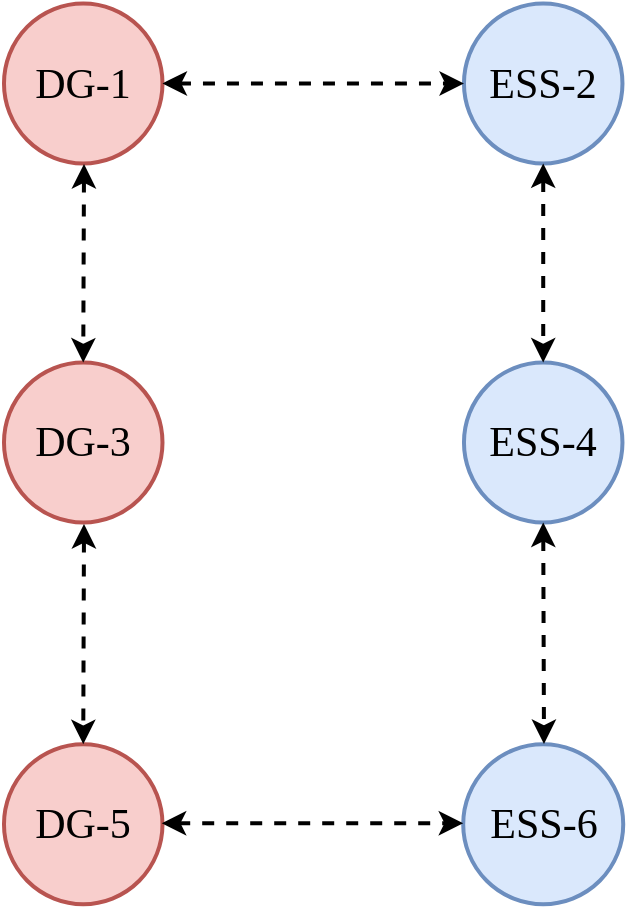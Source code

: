 <mxfile version="14.6.3" type="github">
  <diagram id="C5RBs43oDa-KdzZeNtuy" name="Page-1">
    <mxGraphModel dx="1408" dy="747" grid="1" gridSize="10" guides="1" tooltips="1" connect="1" arrows="1" fold="1" page="0" pageScale="1" pageWidth="827" pageHeight="1169" math="0" shadow="0">
      <root>
        <mxCell id="WIyWlLk6GJQsqaUBKTNV-0" />
        <mxCell id="WIyWlLk6GJQsqaUBKTNV-1" parent="WIyWlLk6GJQsqaUBKTNV-0" />
        <mxCell id="v1CpLveAT3JwUYf-RZQQ-5" value="&lt;span style=&quot;font-family: &amp;#34;times new roman&amp;#34; ; font-size: 21px&quot;&gt;DG-1&lt;/span&gt;" style="ellipse;whiteSpace=wrap;html=1;rounded=1;strokeColor=#b85450;strokeWidth=2;fillColor=#f8cecc;direction=north;" vertex="1" parent="WIyWlLk6GJQsqaUBKTNV-1">
          <mxGeometry x="139.995" y="99.705" width="79.25" height="80" as="geometry" />
        </mxCell>
        <mxCell id="v1CpLveAT3JwUYf-RZQQ-15" value="&lt;span style=&quot;font-family: &amp;#34;times new roman&amp;#34; ; font-size: 21px&quot;&gt;ESS-2&lt;br&gt;&lt;/span&gt;" style="ellipse;whiteSpace=wrap;html=1;rounded=1;strokeColor=#6c8ebf;strokeWidth=2;fillColor=#dae8fc;direction=north;" vertex="1" parent="WIyWlLk6GJQsqaUBKTNV-1">
          <mxGeometry x="369.985" y="99.705" width="79.25" height="80" as="geometry" />
        </mxCell>
        <mxCell id="v1CpLveAT3JwUYf-RZQQ-24" value="&lt;span style=&quot;font-family: &amp;#34;times new roman&amp;#34; ; font-size: 21px&quot;&gt;DG-3&lt;/span&gt;" style="ellipse;whiteSpace=wrap;html=1;rounded=1;strokeColor=#b85450;strokeWidth=2;fillColor=#f8cecc;direction=north;" vertex="1" parent="WIyWlLk6GJQsqaUBKTNV-1">
          <mxGeometry x="139.995" y="279.275" width="79.25" height="80" as="geometry" />
        </mxCell>
        <mxCell id="v1CpLveAT3JwUYf-RZQQ-29" value="&lt;span style=&quot;font-family: &amp;#34;times new roman&amp;#34; ; font-size: 21px&quot;&gt;ESS-4&lt;br&gt;&lt;/span&gt;" style="ellipse;whiteSpace=wrap;html=1;rounded=1;strokeColor=#6c8ebf;strokeWidth=2;fillColor=#dae8fc;direction=north;" vertex="1" parent="WIyWlLk6GJQsqaUBKTNV-1">
          <mxGeometry x="369.985" y="279.275" width="79.25" height="80" as="geometry" />
        </mxCell>
        <mxCell id="v1CpLveAT3JwUYf-RZQQ-39" value="&lt;span style=&quot;font-family: &amp;#34;times new roman&amp;#34; ; font-size: 21px&quot;&gt;ESS-6&lt;br&gt;&lt;/span&gt;" style="ellipse;whiteSpace=wrap;html=1;rounded=1;strokeColor=#6c8ebf;strokeWidth=2;fillColor=#dae8fc;direction=north;" vertex="1" parent="WIyWlLk6GJQsqaUBKTNV-1">
          <mxGeometry x="369.605" y="470.09" width="80.01" height="80" as="geometry" />
        </mxCell>
        <mxCell id="v1CpLveAT3JwUYf-RZQQ-48" value="&lt;span style=&quot;font-family: &amp;#34;times new roman&amp;#34; ; font-size: 21px&quot;&gt;DG-5&lt;/span&gt;" style="ellipse;whiteSpace=wrap;html=1;rounded=1;strokeColor=#b85450;strokeWidth=2;fillColor=#f8cecc;direction=north;" vertex="1" parent="WIyWlLk6GJQsqaUBKTNV-1">
          <mxGeometry x="139.995" y="470.09" width="79.25" height="80" as="geometry" />
        </mxCell>
        <mxCell id="v1CpLveAT3JwUYf-RZQQ-61" value="" style="endArrow=classic;startArrow=classic;html=1;dashed=1;exitX=0.5;exitY=1;exitDx=0;exitDy=0;entryX=0.5;entryY=0;entryDx=0;entryDy=0;strokeWidth=2;" edge="1" parent="WIyWlLk6GJQsqaUBKTNV-1" source="v1CpLveAT3JwUYf-RZQQ-5" target="v1CpLveAT3JwUYf-RZQQ-15">
          <mxGeometry width="50" height="50" relative="1" as="geometry">
            <mxPoint x="260" y="160" as="sourcePoint" />
            <mxPoint x="310" y="110" as="targetPoint" />
          </mxGeometry>
        </mxCell>
        <mxCell id="v1CpLveAT3JwUYf-RZQQ-62" value="" style="endArrow=classic;startArrow=classic;html=1;dashed=1;entryX=1;entryY=0.5;entryDx=0;entryDy=0;strokeWidth=2;" edge="1" parent="WIyWlLk6GJQsqaUBKTNV-1" source="v1CpLveAT3JwUYf-RZQQ-15" target="v1CpLveAT3JwUYf-RZQQ-29">
          <mxGeometry width="50" height="50" relative="1" as="geometry">
            <mxPoint x="309.995" y="220.005" as="sourcePoint" />
            <mxPoint x="460.735" y="220.005" as="targetPoint" />
          </mxGeometry>
        </mxCell>
        <mxCell id="v1CpLveAT3JwUYf-RZQQ-63" value="" style="endArrow=classic;startArrow=classic;html=1;dashed=1;exitX=0;exitY=0.5;exitDx=0;exitDy=0;strokeWidth=2;" edge="1" parent="WIyWlLk6GJQsqaUBKTNV-1" source="v1CpLveAT3JwUYf-RZQQ-29">
          <mxGeometry width="50" height="50" relative="1" as="geometry">
            <mxPoint x="319.995" y="410.005" as="sourcePoint" />
            <mxPoint x="410" y="470" as="targetPoint" />
          </mxGeometry>
        </mxCell>
        <mxCell id="v1CpLveAT3JwUYf-RZQQ-64" value="" style="endArrow=classic;startArrow=classic;html=1;dashed=1;exitX=0.5;exitY=1;exitDx=0;exitDy=0;entryX=0.5;entryY=0;entryDx=0;entryDy=0;strokeWidth=2;" edge="1" parent="WIyWlLk6GJQsqaUBKTNV-1">
          <mxGeometry width="50" height="50" relative="1" as="geometry">
            <mxPoint x="218.865" y="509.595" as="sourcePoint" />
            <mxPoint x="369.605" y="509.595" as="targetPoint" />
          </mxGeometry>
        </mxCell>
        <mxCell id="v1CpLveAT3JwUYf-RZQQ-65" value="" style="endArrow=classic;startArrow=classic;html=1;dashed=1;entryX=1;entryY=0.5;entryDx=0;entryDy=0;strokeWidth=2;" edge="1" parent="WIyWlLk6GJQsqaUBKTNV-1" target="v1CpLveAT3JwUYf-RZQQ-24">
          <mxGeometry width="50" height="50" relative="1" as="geometry">
            <mxPoint x="180" y="180" as="sourcePoint" />
            <mxPoint x="330.735" y="210.005" as="targetPoint" />
          </mxGeometry>
        </mxCell>
        <mxCell id="v1CpLveAT3JwUYf-RZQQ-66" value="" style="endArrow=classic;startArrow=classic;html=1;dashed=1;entryX=1;entryY=0.5;entryDx=0;entryDy=0;strokeWidth=2;" edge="1" parent="WIyWlLk6GJQsqaUBKTNV-1" target="v1CpLveAT3JwUYf-RZQQ-48">
          <mxGeometry width="50" height="50" relative="1" as="geometry">
            <mxPoint x="180" y="360" as="sourcePoint" />
            <mxPoint x="320.735" y="420.005" as="targetPoint" />
          </mxGeometry>
        </mxCell>
      </root>
    </mxGraphModel>
  </diagram>
</mxfile>
